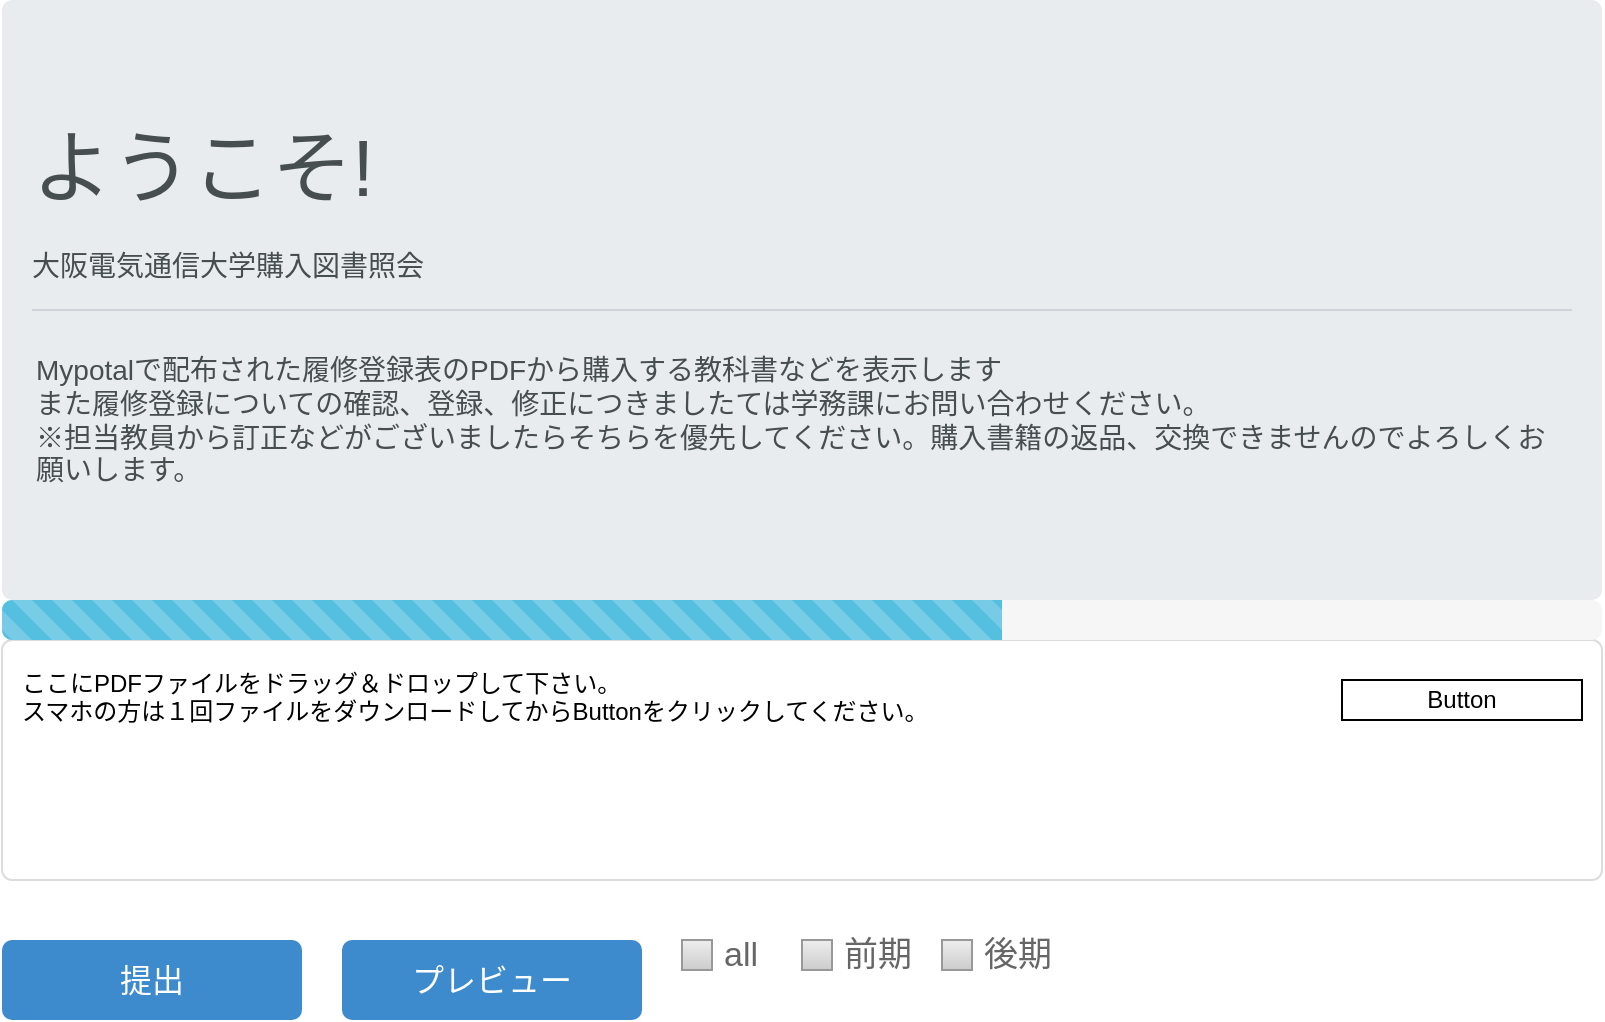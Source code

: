 <mxfile version="21.2.1" type="device">
  <diagram name="Page-1" id="c9db0220-8083-56f3-ca83-edcdcd058819">
    <mxGraphModel dx="1806" dy="2809.5" grid="1" gridSize="10" guides="1" tooltips="1" connect="1" arrows="1" fold="1" page="1" pageScale="1.5" pageWidth="826" pageHeight="1169" background="none" math="0" shadow="0">
      <root>
        <mxCell id="0" style=";html=1;" />
        <mxCell id="1" style=";html=1;" parent="0" />
        <mxCell id="3d76a8aef4d5c911-24" value="&lt;div&gt;ここにPDFファイルをドラッグ＆ドロップして下さい。&lt;/div&gt;&lt;div&gt;スマホの方は１回ファイルをダウンロードしてからButtonをクリックしてください。　&lt;br&gt;&lt;/div&gt;" style="html=1;shadow=0;dashed=0;shape=mxgraph.bootstrap.rrect;rSize=5;fontSize=12;strokeColor=#dddddd;align=left;spacing=10;verticalAlign=top;whiteSpace=wrap;rounded=0;" parent="1" vertex="1">
          <mxGeometry x="40" y="-1400" width="800" height="120" as="geometry" />
        </mxCell>
        <mxCell id="3d76a8aef4d5c911-51" value="提出" style="html=1;shadow=0;dashed=0;shape=mxgraph.bootstrap.rrect;align=center;rSize=5;strokeColor=none;fillColor=#3D8BCD;fontColor=#ffffff;fontSize=16;whiteSpace=wrap;rounded=0;" parent="1" vertex="1">
          <mxGeometry x="40" y="-1250" width="150" height="40" as="geometry" />
        </mxCell>
        <mxCell id="IJeN9JHwgCawyJha8VpM-1" value="Button" style="rounded=0;whiteSpace=wrap;html=1;" parent="1" vertex="1">
          <mxGeometry x="710" y="-1380" width="120" height="20" as="geometry" />
        </mxCell>
        <mxCell id="IJeN9JHwgCawyJha8VpM-2" value="" style="html=1;shadow=0;dashed=0;shape=mxgraph.bootstrap.rrect;rSize=5;strokeColor=none;fillColor=#f6f6f6;whiteSpace=wrap;" parent="1" vertex="1">
          <mxGeometry x="40" y="-1420" width="800" height="20" as="geometry" />
        </mxCell>
        <mxCell id="IJeN9JHwgCawyJha8VpM-3" value="" style="html=1;shadow=0;dashed=0;shape=mxgraph.bootstrap.leftButtonStriped;fillColor=#55BFE0;fontColor=#FFFFFF;whiteSpace=wrap;" parent="IJeN9JHwgCawyJha8VpM-2" vertex="1">
          <mxGeometry width="500" height="20" as="geometry" />
        </mxCell>
        <mxCell id="IJeN9JHwgCawyJha8VpM-4" value="&lt;font style=&quot;font-size: 40px&quot;&gt;ようこそ!&lt;/font&gt;&lt;br&gt;&lt;br&gt;大阪電気通信大学購入図書照会" style="html=1;shadow=0;dashed=0;shape=mxgraph.bootstrap.rrect;rSize=5;strokeColor=none;html=1;whiteSpace=wrap;fillColor=#E9ECEF;fontColor=#474E4F;align=left;spacing=15;fontSize=14;verticalAlign=top;spacingTop=40;" parent="1" vertex="1">
          <mxGeometry x="40" y="-1720" width="800" height="300" as="geometry" />
        </mxCell>
        <mxCell id="IJeN9JHwgCawyJha8VpM-5" value="&lt;div&gt;Mypotalで配布された履修登録表のPDFから購入する教科書などを表示します&lt;/div&gt;&lt;div&gt;また履修登録についての確認、登録、修正につきましたては学務課にお問い合わせください。&lt;br&gt;&lt;/div&gt;&lt;div&gt;※担当教員から訂正などがございましたらそちらを優先してください。購入書籍の返品、交換できませんのでよろしくお　　願いします。&lt;/div&gt;&lt;div&gt;&lt;br&gt;&lt;/div&gt;" style="shape=line;html=1;shadow=0;dashed=0;strokeColor=#CED4DA;gradientColor=inherit;fontColor=inherit;fillColor=#E9ECEF;rSize=5;perimeter=none;whiteSpace=wrap;resizeHeight=1;fontSize=14;align=left;spacing=2;labelPosition=center;verticalLabelPosition=bottom;verticalAlign=top;spacingTop=10;" parent="IJeN9JHwgCawyJha8VpM-4" vertex="1">
          <mxGeometry width="770" height="10" relative="1" as="geometry">
            <mxPoint x="15" y="150" as="offset" />
          </mxGeometry>
        </mxCell>
        <mxCell id="IJeN9JHwgCawyJha8VpM-81" value="all" style="strokeWidth=1;shadow=0;dashed=0;align=center;html=1;shape=mxgraph.mockup.forms.rrect;rSize=0;fillColor=#eeeeee;strokeColor=#999999;gradientColor=#cccccc;align=left;spacingLeft=4;fontSize=17;fontColor=#666666;labelPosition=right;" parent="1" vertex="1">
          <mxGeometry x="380" y="-1250" width="15" height="15" as="geometry" />
        </mxCell>
        <mxCell id="IJeN9JHwgCawyJha8VpM-82" value="前期" style="strokeWidth=1;shadow=0;dashed=0;align=center;html=1;shape=mxgraph.mockup.forms.rrect;rSize=0;fillColor=#eeeeee;strokeColor=#999999;gradientColor=#cccccc;align=left;spacingLeft=4;fontSize=17;fontColor=#666666;labelPosition=right;" parent="1" vertex="1">
          <mxGeometry x="440" y="-1250" width="15" height="15" as="geometry" />
        </mxCell>
        <mxCell id="IJeN9JHwgCawyJha8VpM-83" value="後期" style="strokeWidth=1;shadow=0;dashed=0;align=center;html=1;shape=mxgraph.mockup.forms.rrect;rSize=0;fillColor=#eeeeee;strokeColor=#999999;gradientColor=#cccccc;align=left;spacingLeft=4;fontSize=17;fontColor=#666666;labelPosition=right;" parent="1" vertex="1">
          <mxGeometry x="510" y="-1250" width="15" height="15" as="geometry" />
        </mxCell>
        <mxCell id="IJeN9JHwgCawyJha8VpM-84" value="プレビュー" style="html=1;shadow=0;dashed=0;shape=mxgraph.bootstrap.rrect;align=center;rSize=5;strokeColor=none;fillColor=#3D8BCD;fontColor=#ffffff;fontSize=16;whiteSpace=wrap;rounded=0;" parent="1" vertex="1">
          <mxGeometry x="210" y="-1250" width="150" height="40" as="geometry" />
        </mxCell>
      </root>
    </mxGraphModel>
  </diagram>
</mxfile>
